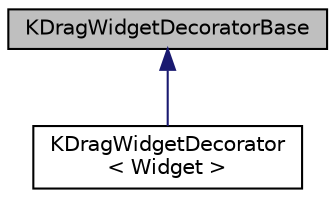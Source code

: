 digraph "KDragWidgetDecoratorBase"
{
  edge [fontname="Helvetica",fontsize="10",labelfontname="Helvetica",labelfontsize="10"];
  node [fontname="Helvetica",fontsize="10",shape=record];
  Node0 [label="KDragWidgetDecoratorBase",height=0.2,width=0.4,color="black", fillcolor="grey75", style="filled", fontcolor="black"];
  Node0 -> Node1 [dir="back",color="midnightblue",fontsize="10",style="solid",fontname="Helvetica"];
  Node1 [label="KDragWidgetDecorator\l\< Widget \>",height=0.2,width=0.4,color="black", fillcolor="white", style="filled",URL="$classKDragWidgetDecorator.html",tooltip="A decorator which adds drag-support to widgets. "];
}
